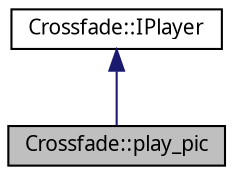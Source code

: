 digraph G
{
  edge [fontname="FreeSans.ttf",fontsize=10,labelfontname="FreeSans.ttf",labelfontsize=10];
  node [fontname="FreeSans.ttf",fontsize=10,shape=record];
  Node1 [label="Crossfade::play_pic",height=0.2,width=0.4,color="black", fillcolor="grey75", style="filled" fontcolor="black"];
  Node2 -> Node1 [dir=back,color="midnightblue",fontsize=10,style="solid",fontname="FreeSans.ttf"];
  Node2 [label="Crossfade::IPlayer",height=0.2,width=0.4,color="black", fillcolor="white", style="filled",URL="$interface_crossfade_1_1_i_player.html",tooltip="The interface a player plug-in has to implement, so the Player singleton can use..."];
}
